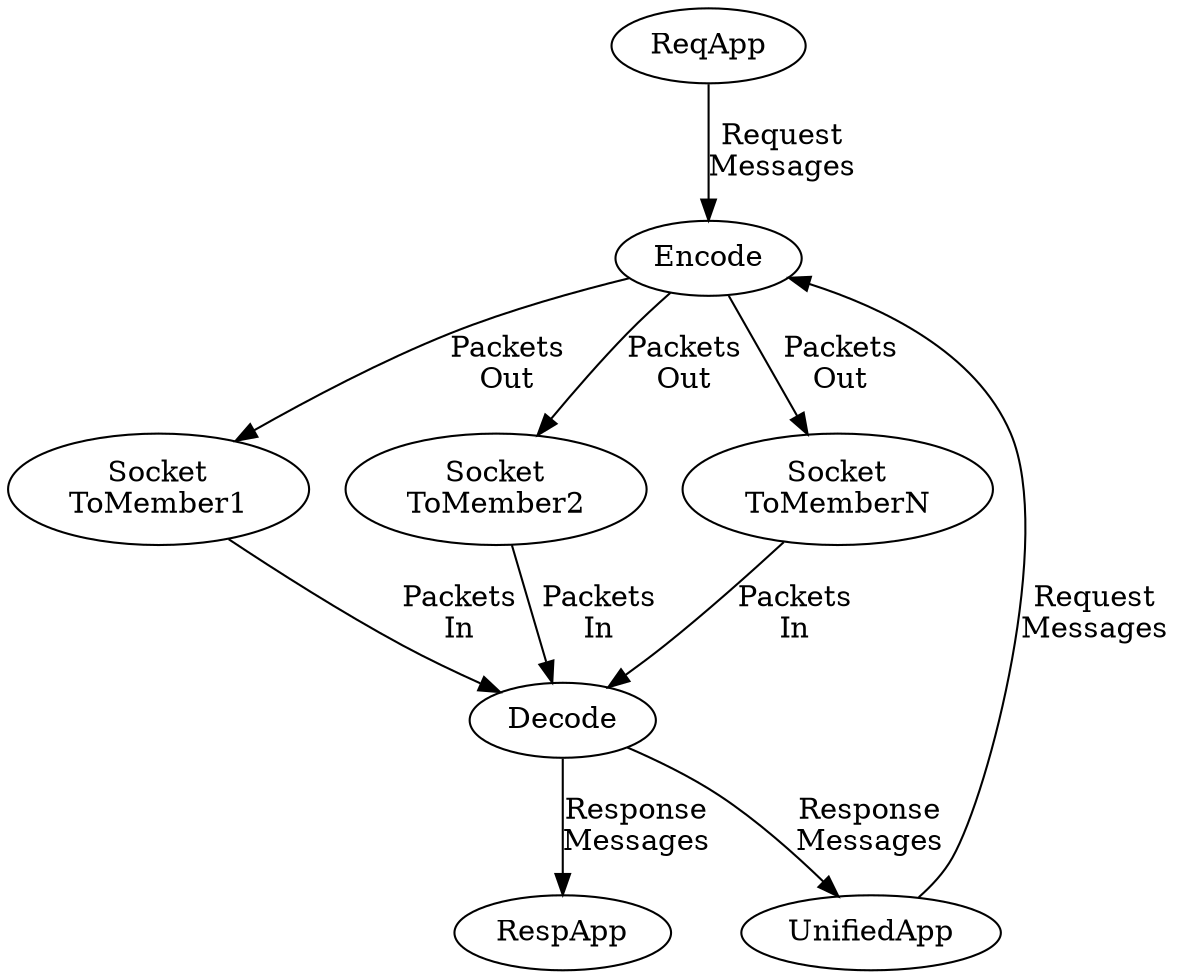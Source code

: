 digraph {

"ReqApp" -> "Encode"[label="Request\nMessages"]
"UnifiedApp" -> "Encode"[label="Request\nMessages"]
"Encode" -> "Socket\nToMember1"[label="Packets\nOut"]
"Encode" -> "Socket\nToMember2"[label="Packets\nOut"]
"Encode" -> "Socket\nToMemberN"[label="Packets\nOut"]
"Socket\nToMember1" -> "Decode"[label="Packets\nIn"]
"Socket\nToMember2" -> "Decode"[label="Packets\nIn"]
"Socket\nToMemberN" -> "Decode"[label="Packets\nIn"]
"Decode" -> "UnifiedApp"[label="Response\nMessages"]
"Decode" -> "RespApp"[label="Response\nMessages"]


 { rank=same "Socket\nToMember1","Socket\nToMember2","Socket\nToMemberN"}

}
